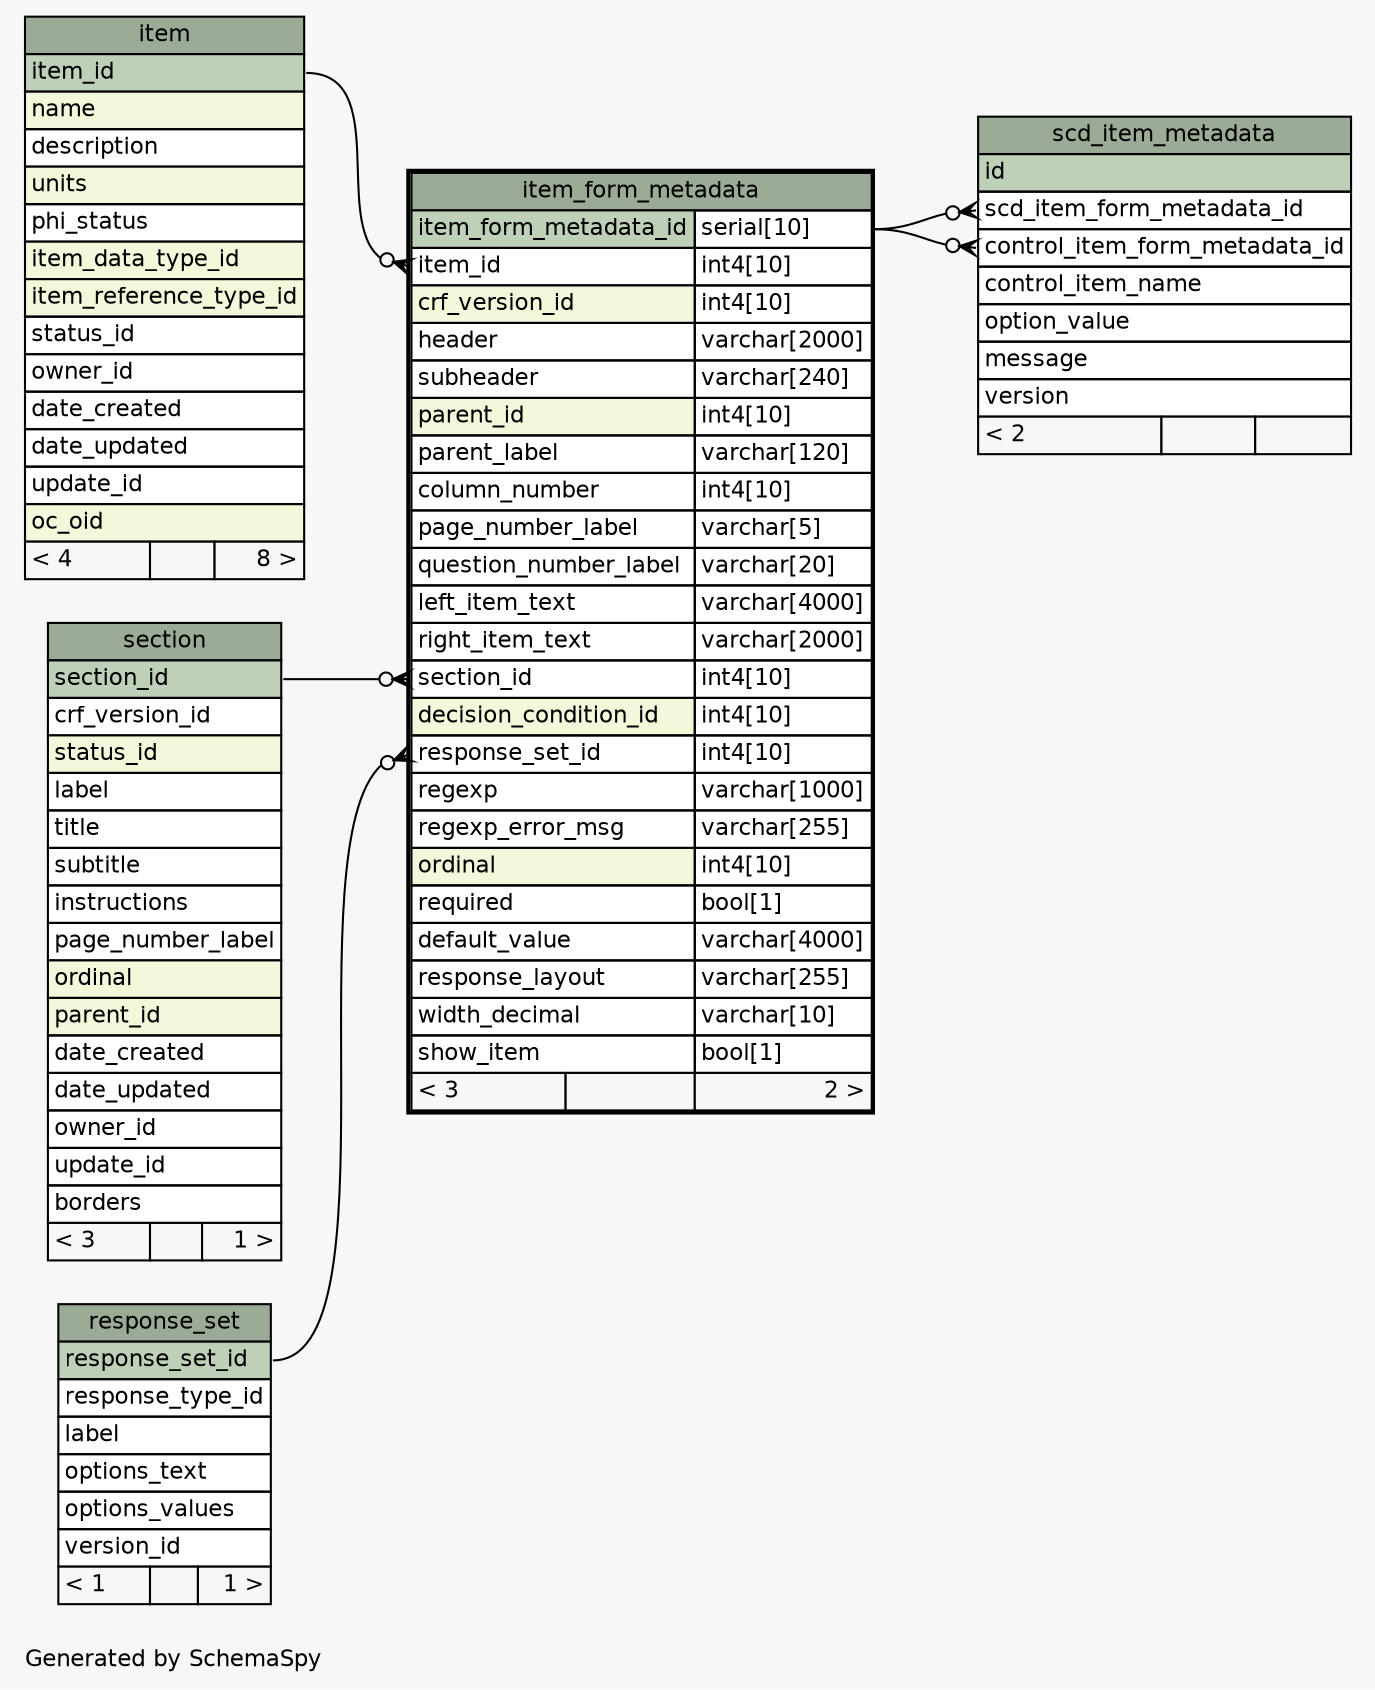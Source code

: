 // dot 2.28.0 on Windows Vista 6.0
// SchemaSpy rev 590
digraph "oneDegreeRelationshipsDiagram" {
  graph [
    rankdir="RL"
    bgcolor="#f7f7f7"
    label="\nGenerated by SchemaSpy"
    labeljust="l"
    nodesep="0.18"
    ranksep="0.46"
    fontname="Helvetica"
    fontsize="11"
  ];
  node [
    fontname="Helvetica"
    fontsize="11"
    shape="plaintext"
  ];
  edge [
    arrowsize="0.8"
  ];
  "item_form_metadata":"item_id":w -> "item":"item_id":e [arrowhead=none dir=back arrowtail=crowodot];
  "item_form_metadata":"response_set_id":w -> "response_set":"response_set_id":e [arrowhead=none dir=back arrowtail=crowodot];
  "item_form_metadata":"section_id":w -> "section":"section_id":e [arrowhead=none dir=back arrowtail=crowodot];
  "scd_item_metadata":"control_item_form_metadata_id":w -> "item_form_metadata":"item_form_metadata_id.type":e [arrowhead=none dir=back arrowtail=crowodot];
  "scd_item_metadata":"scd_item_form_metadata_id":w -> "item_form_metadata":"item_form_metadata_id.type":e [arrowhead=none dir=back arrowtail=crowodot];
  "item" [
    label=<
    <TABLE BORDER="0" CELLBORDER="1" CELLSPACING="0" BGCOLOR="#ffffff">
      <TR><TD COLSPAN="3" BGCOLOR="#9bab96" ALIGN="CENTER">item</TD></TR>
      <TR><TD PORT="item_id" COLSPAN="3" BGCOLOR="#bed1b8" ALIGN="LEFT">item_id</TD></TR>
      <TR><TD PORT="name" COLSPAN="3" BGCOLOR="#f4f7da" ALIGN="LEFT">name</TD></TR>
      <TR><TD PORT="description" COLSPAN="3" ALIGN="LEFT">description</TD></TR>
      <TR><TD PORT="units" COLSPAN="3" BGCOLOR="#f4f7da" ALIGN="LEFT">units</TD></TR>
      <TR><TD PORT="phi_status" COLSPAN="3" ALIGN="LEFT">phi_status</TD></TR>
      <TR><TD PORT="item_data_type_id" COLSPAN="3" BGCOLOR="#f4f7da" ALIGN="LEFT">item_data_type_id</TD></TR>
      <TR><TD PORT="item_reference_type_id" COLSPAN="3" BGCOLOR="#f4f7da" ALIGN="LEFT">item_reference_type_id</TD></TR>
      <TR><TD PORT="status_id" COLSPAN="3" ALIGN="LEFT">status_id</TD></TR>
      <TR><TD PORT="owner_id" COLSPAN="3" ALIGN="LEFT">owner_id</TD></TR>
      <TR><TD PORT="date_created" COLSPAN="3" ALIGN="LEFT">date_created</TD></TR>
      <TR><TD PORT="date_updated" COLSPAN="3" ALIGN="LEFT">date_updated</TD></TR>
      <TR><TD PORT="update_id" COLSPAN="3" ALIGN="LEFT">update_id</TD></TR>
      <TR><TD PORT="oc_oid" COLSPAN="3" BGCOLOR="#f4f7da" ALIGN="LEFT">oc_oid</TD></TR>
      <TR><TD ALIGN="LEFT" BGCOLOR="#f7f7f7">&lt; 4</TD><TD ALIGN="RIGHT" BGCOLOR="#f7f7f7">  </TD><TD ALIGN="RIGHT" BGCOLOR="#f7f7f7">8 &gt;</TD></TR>
    </TABLE>>
    URL="item.html"
    tooltip="item"
  ];
  "item_form_metadata" [
    label=<
    <TABLE BORDER="2" CELLBORDER="1" CELLSPACING="0" BGCOLOR="#ffffff">
      <TR><TD COLSPAN="3" BGCOLOR="#9bab96" ALIGN="CENTER">item_form_metadata</TD></TR>
      <TR><TD PORT="item_form_metadata_id" COLSPAN="2" BGCOLOR="#bed1b8" ALIGN="LEFT">item_form_metadata_id</TD><TD PORT="item_form_metadata_id.type" ALIGN="LEFT">serial[10]</TD></TR>
      <TR><TD PORT="item_id" COLSPAN="2" ALIGN="LEFT">item_id</TD><TD PORT="item_id.type" ALIGN="LEFT">int4[10]</TD></TR>
      <TR><TD PORT="crf_version_id" COLSPAN="2" BGCOLOR="#f4f7da" ALIGN="LEFT">crf_version_id</TD><TD PORT="crf_version_id.type" ALIGN="LEFT">int4[10]</TD></TR>
      <TR><TD PORT="header" COLSPAN="2" ALIGN="LEFT">header</TD><TD PORT="header.type" ALIGN="LEFT">varchar[2000]</TD></TR>
      <TR><TD PORT="subheader" COLSPAN="2" ALIGN="LEFT">subheader</TD><TD PORT="subheader.type" ALIGN="LEFT">varchar[240]</TD></TR>
      <TR><TD PORT="parent_id" COLSPAN="2" BGCOLOR="#f4f7da" ALIGN="LEFT">parent_id</TD><TD PORT="parent_id.type" ALIGN="LEFT">int4[10]</TD></TR>
      <TR><TD PORT="parent_label" COLSPAN="2" ALIGN="LEFT">parent_label</TD><TD PORT="parent_label.type" ALIGN="LEFT">varchar[120]</TD></TR>
      <TR><TD PORT="column_number" COLSPAN="2" ALIGN="LEFT">column_number</TD><TD PORT="column_number.type" ALIGN="LEFT">int4[10]</TD></TR>
      <TR><TD PORT="page_number_label" COLSPAN="2" ALIGN="LEFT">page_number_label</TD><TD PORT="page_number_label.type" ALIGN="LEFT">varchar[5]</TD></TR>
      <TR><TD PORT="question_number_label" COLSPAN="2" ALIGN="LEFT">question_number_label</TD><TD PORT="question_number_label.type" ALIGN="LEFT">varchar[20]</TD></TR>
      <TR><TD PORT="left_item_text" COLSPAN="2" ALIGN="LEFT">left_item_text</TD><TD PORT="left_item_text.type" ALIGN="LEFT">varchar[4000]</TD></TR>
      <TR><TD PORT="right_item_text" COLSPAN="2" ALIGN="LEFT">right_item_text</TD><TD PORT="right_item_text.type" ALIGN="LEFT">varchar[2000]</TD></TR>
      <TR><TD PORT="section_id" COLSPAN="2" ALIGN="LEFT">section_id</TD><TD PORT="section_id.type" ALIGN="LEFT">int4[10]</TD></TR>
      <TR><TD PORT="decision_condition_id" COLSPAN="2" BGCOLOR="#f4f7da" ALIGN="LEFT">decision_condition_id</TD><TD PORT="decision_condition_id.type" ALIGN="LEFT">int4[10]</TD></TR>
      <TR><TD PORT="response_set_id" COLSPAN="2" ALIGN="LEFT">response_set_id</TD><TD PORT="response_set_id.type" ALIGN="LEFT">int4[10]</TD></TR>
      <TR><TD PORT="regexp" COLSPAN="2" ALIGN="LEFT">regexp</TD><TD PORT="regexp.type" ALIGN="LEFT">varchar[1000]</TD></TR>
      <TR><TD PORT="regexp_error_msg" COLSPAN="2" ALIGN="LEFT">regexp_error_msg</TD><TD PORT="regexp_error_msg.type" ALIGN="LEFT">varchar[255]</TD></TR>
      <TR><TD PORT="ordinal" COLSPAN="2" BGCOLOR="#f4f7da" ALIGN="LEFT">ordinal</TD><TD PORT="ordinal.type" ALIGN="LEFT">int4[10]</TD></TR>
      <TR><TD PORT="required" COLSPAN="2" ALIGN="LEFT">required</TD><TD PORT="required.type" ALIGN="LEFT">bool[1]</TD></TR>
      <TR><TD PORT="default_value" COLSPAN="2" ALIGN="LEFT">default_value</TD><TD PORT="default_value.type" ALIGN="LEFT">varchar[4000]</TD></TR>
      <TR><TD PORT="response_layout" COLSPAN="2" ALIGN="LEFT">response_layout</TD><TD PORT="response_layout.type" ALIGN="LEFT">varchar[255]</TD></TR>
      <TR><TD PORT="width_decimal" COLSPAN="2" ALIGN="LEFT">width_decimal</TD><TD PORT="width_decimal.type" ALIGN="LEFT">varchar[10]</TD></TR>
      <TR><TD PORT="show_item" COLSPAN="2" ALIGN="LEFT">show_item</TD><TD PORT="show_item.type" ALIGN="LEFT">bool[1]</TD></TR>
      <TR><TD ALIGN="LEFT" BGCOLOR="#f7f7f7">&lt; 3</TD><TD ALIGN="RIGHT" BGCOLOR="#f7f7f7">  </TD><TD ALIGN="RIGHT" BGCOLOR="#f7f7f7">2 &gt;</TD></TR>
    </TABLE>>
    URL="item_form_metadata.html"
    tooltip="item_form_metadata"
  ];
  "response_set" [
    label=<
    <TABLE BORDER="0" CELLBORDER="1" CELLSPACING="0" BGCOLOR="#ffffff">
      <TR><TD COLSPAN="3" BGCOLOR="#9bab96" ALIGN="CENTER">response_set</TD></TR>
      <TR><TD PORT="response_set_id" COLSPAN="3" BGCOLOR="#bed1b8" ALIGN="LEFT">response_set_id</TD></TR>
      <TR><TD PORT="response_type_id" COLSPAN="3" ALIGN="LEFT">response_type_id</TD></TR>
      <TR><TD PORT="label" COLSPAN="3" ALIGN="LEFT">label</TD></TR>
      <TR><TD PORT="options_text" COLSPAN="3" ALIGN="LEFT">options_text</TD></TR>
      <TR><TD PORT="options_values" COLSPAN="3" ALIGN="LEFT">options_values</TD></TR>
      <TR><TD PORT="version_id" COLSPAN="3" ALIGN="LEFT">version_id</TD></TR>
      <TR><TD ALIGN="LEFT" BGCOLOR="#f7f7f7">&lt; 1</TD><TD ALIGN="RIGHT" BGCOLOR="#f7f7f7">  </TD><TD ALIGN="RIGHT" BGCOLOR="#f7f7f7">1 &gt;</TD></TR>
    </TABLE>>
    URL="response_set.html"
    tooltip="response_set"
  ];
  "scd_item_metadata" [
    label=<
    <TABLE BORDER="0" CELLBORDER="1" CELLSPACING="0" BGCOLOR="#ffffff">
      <TR><TD COLSPAN="3" BGCOLOR="#9bab96" ALIGN="CENTER">scd_item_metadata</TD></TR>
      <TR><TD PORT="id" COLSPAN="3" BGCOLOR="#bed1b8" ALIGN="LEFT">id</TD></TR>
      <TR><TD PORT="scd_item_form_metadata_id" COLSPAN="3" ALIGN="LEFT">scd_item_form_metadata_id</TD></TR>
      <TR><TD PORT="control_item_form_metadata_id" COLSPAN="3" ALIGN="LEFT">control_item_form_metadata_id</TD></TR>
      <TR><TD PORT="control_item_name" COLSPAN="3" ALIGN="LEFT">control_item_name</TD></TR>
      <TR><TD PORT="option_value" COLSPAN="3" ALIGN="LEFT">option_value</TD></TR>
      <TR><TD PORT="message" COLSPAN="3" ALIGN="LEFT">message</TD></TR>
      <TR><TD PORT="version" COLSPAN="3" ALIGN="LEFT">version</TD></TR>
      <TR><TD ALIGN="LEFT" BGCOLOR="#f7f7f7">&lt; 2</TD><TD ALIGN="RIGHT" BGCOLOR="#f7f7f7">  </TD><TD ALIGN="RIGHT" BGCOLOR="#f7f7f7">  </TD></TR>
    </TABLE>>
    URL="scd_item_metadata.html"
    tooltip="scd_item_metadata"
  ];
  "section" [
    label=<
    <TABLE BORDER="0" CELLBORDER="1" CELLSPACING="0" BGCOLOR="#ffffff">
      <TR><TD COLSPAN="3" BGCOLOR="#9bab96" ALIGN="CENTER">section</TD></TR>
      <TR><TD PORT="section_id" COLSPAN="3" BGCOLOR="#bed1b8" ALIGN="LEFT">section_id</TD></TR>
      <TR><TD PORT="crf_version_id" COLSPAN="3" ALIGN="LEFT">crf_version_id</TD></TR>
      <TR><TD PORT="status_id" COLSPAN="3" BGCOLOR="#f4f7da" ALIGN="LEFT">status_id</TD></TR>
      <TR><TD PORT="label" COLSPAN="3" ALIGN="LEFT">label</TD></TR>
      <TR><TD PORT="title" COLSPAN="3" ALIGN="LEFT">title</TD></TR>
      <TR><TD PORT="subtitle" COLSPAN="3" ALIGN="LEFT">subtitle</TD></TR>
      <TR><TD PORT="instructions" COLSPAN="3" ALIGN="LEFT">instructions</TD></TR>
      <TR><TD PORT="page_number_label" COLSPAN="3" ALIGN="LEFT">page_number_label</TD></TR>
      <TR><TD PORT="ordinal" COLSPAN="3" BGCOLOR="#f4f7da" ALIGN="LEFT">ordinal</TD></TR>
      <TR><TD PORT="parent_id" COLSPAN="3" BGCOLOR="#f4f7da" ALIGN="LEFT">parent_id</TD></TR>
      <TR><TD PORT="date_created" COLSPAN="3" ALIGN="LEFT">date_created</TD></TR>
      <TR><TD PORT="date_updated" COLSPAN="3" ALIGN="LEFT">date_updated</TD></TR>
      <TR><TD PORT="owner_id" COLSPAN="3" ALIGN="LEFT">owner_id</TD></TR>
      <TR><TD PORT="update_id" COLSPAN="3" ALIGN="LEFT">update_id</TD></TR>
      <TR><TD PORT="borders" COLSPAN="3" ALIGN="LEFT">borders</TD></TR>
      <TR><TD ALIGN="LEFT" BGCOLOR="#f7f7f7">&lt; 3</TD><TD ALIGN="RIGHT" BGCOLOR="#f7f7f7">  </TD><TD ALIGN="RIGHT" BGCOLOR="#f7f7f7">1 &gt;</TD></TR>
    </TABLE>>
    URL="section.html"
    tooltip="section"
  ];
}
